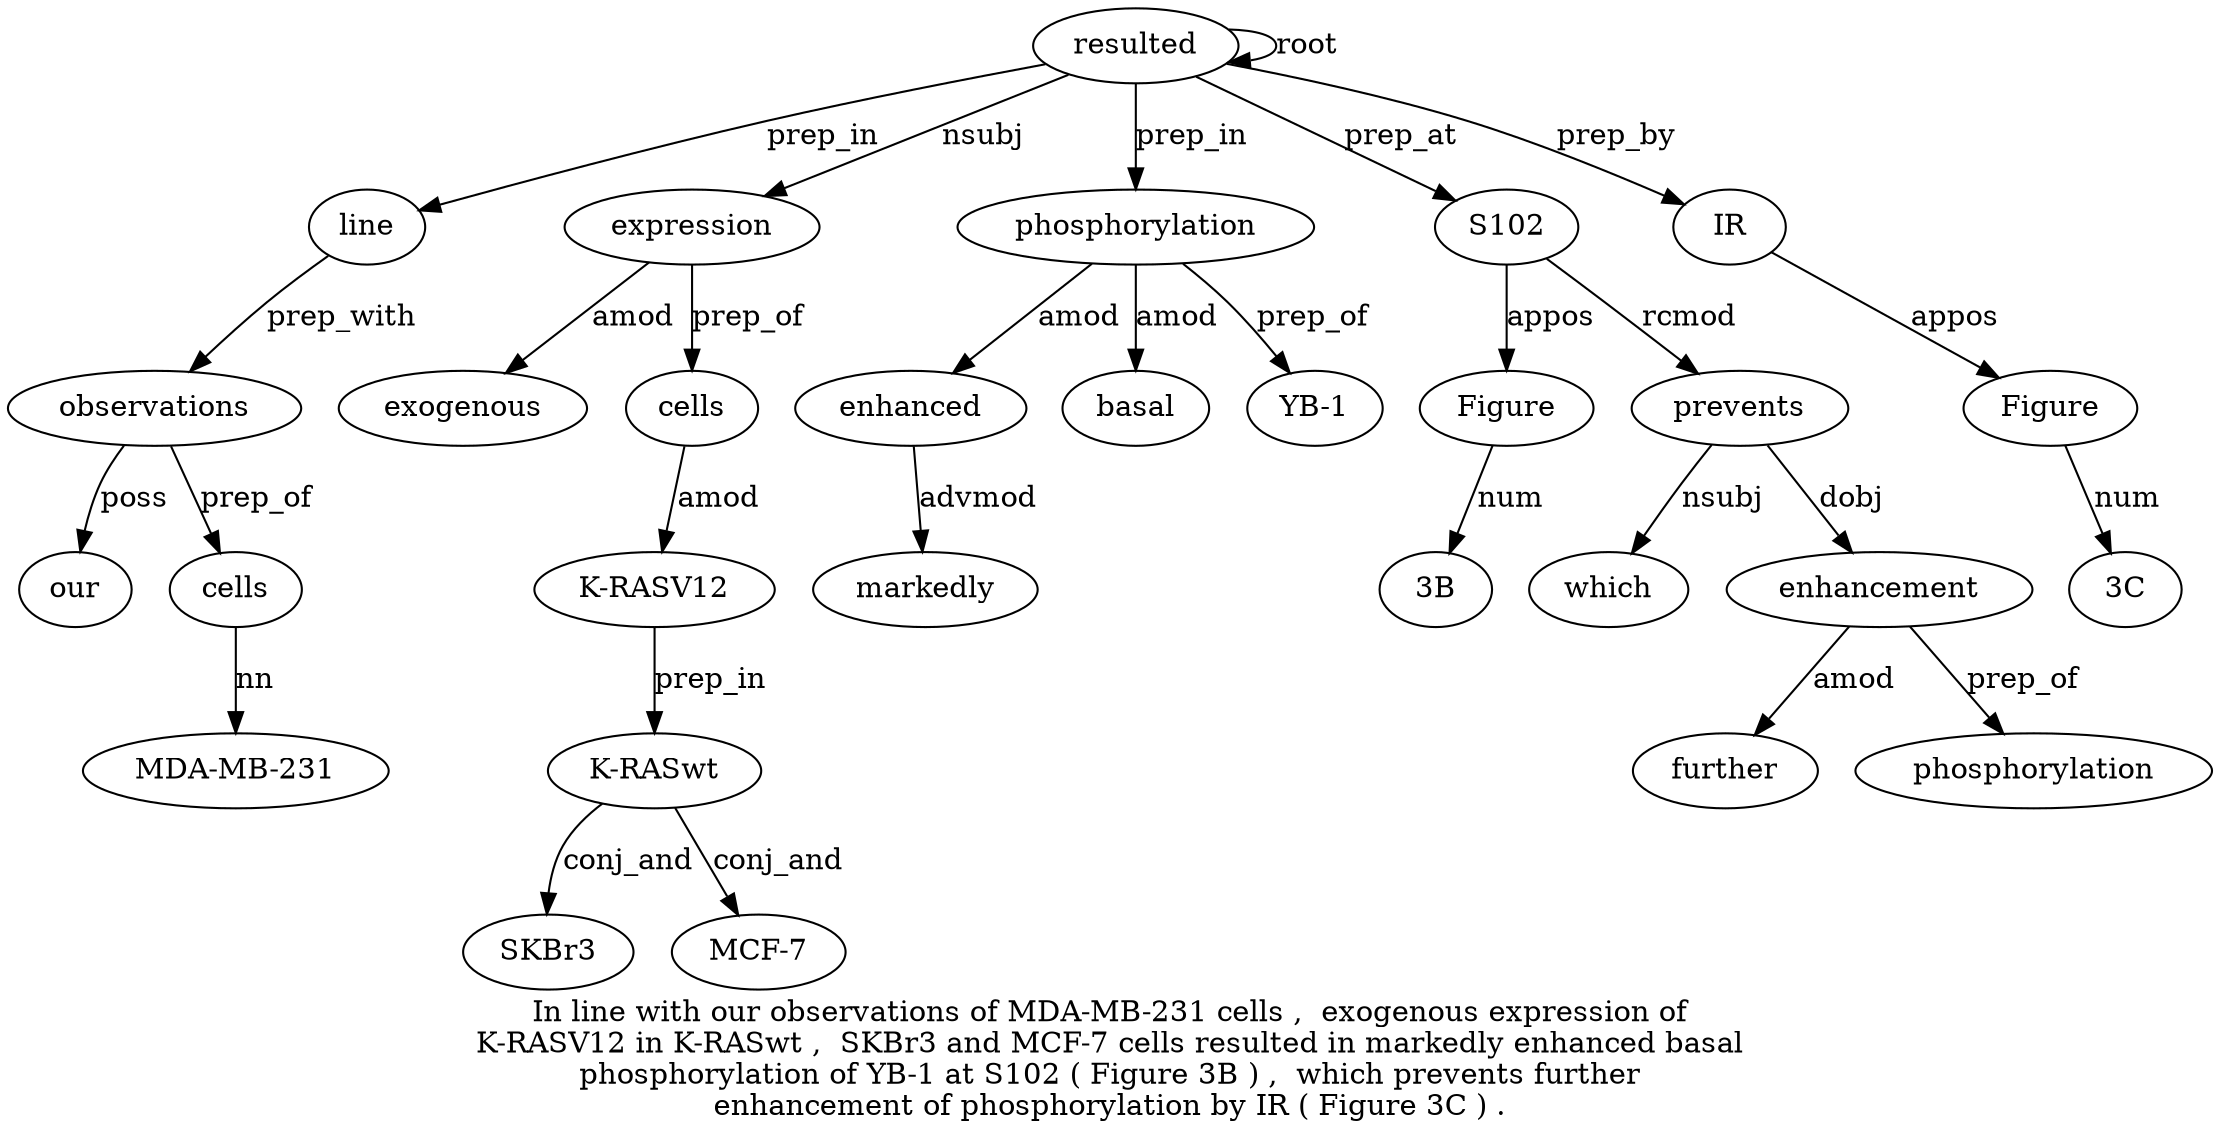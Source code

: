 digraph "In line with our observations of MDA-MB-231 cells ,  exogenous expression of K-RASV12 in K-RASwt ,  SKBr3 and MCF-7 cells resulted in markedly enhanced basal phosphorylation of YB-1 at S102 ( Figure 3B ) ,  which prevents further enhancement of phosphorylation by IR ( Figure 3C ) ." {
label="In line with our observations of MDA-MB-231 cells ,  exogenous expression of
K-RASV12 in K-RASwt ,  SKBr3 and MCF-7 cells resulted in markedly enhanced basal
phosphorylation of YB-1 at S102 ( Figure 3B ) ,  which prevents further
enhancement of phosphorylation by IR ( Figure 3C ) .";
resulted21 [style=filled, fillcolor=white, label=resulted];
line2 [style=filled, fillcolor=white, label=line];
resulted21 -> line2  [label=prep_in];
observations5 [style=filled, fillcolor=white, label=observations];
our4 [style=filled, fillcolor=white, label=our];
observations5 -> our4  [label=poss];
line2 -> observations5  [label=prep_with];
cells8 [style=filled, fillcolor=white, label=cells];
"MDA-MB-2317" [style=filled, fillcolor=white, label="MDA-MB-231"];
cells8 -> "MDA-MB-2317"  [label=nn];
observations5 -> cells8  [label=prep_of];
expression11 [style=filled, fillcolor=white, label=expression];
exogenous10 [style=filled, fillcolor=white, label=exogenous];
expression11 -> exogenous10  [label=amod];
resulted21 -> expression11  [label=nsubj];
cells20 [style=filled, fillcolor=white, label=cells];
"K-RASV123" [style=filled, fillcolor=white, label="K-RASV12"];
cells20 -> "K-RASV123"  [label=amod];
"K-RASwt15" [style=filled, fillcolor=white, label="K-RASwt"];
"K-RASV123" -> "K-RASwt15"  [label=prep_in];
SKBr317 [style=filled, fillcolor=white, label=SKBr3];
"K-RASwt15" -> SKBr317  [label=conj_and];
"MCF-719" [style=filled, fillcolor=white, label="MCF-7"];
"K-RASwt15" -> "MCF-719"  [label=conj_and];
expression11 -> cells20  [label=prep_of];
resulted21 -> resulted21  [label=root];
enhanced24 [style=filled, fillcolor=white, label=enhanced];
markedly23 [style=filled, fillcolor=white, label=markedly];
enhanced24 -> markedly23  [label=advmod];
phosphorylation26 [style=filled, fillcolor=white, label=phosphorylation];
phosphorylation26 -> enhanced24  [label=amod];
basal25 [style=filled, fillcolor=white, label=basal];
phosphorylation26 -> basal25  [label=amod];
resulted21 -> phosphorylation26  [label=prep_in];
"YB-128" [style=filled, fillcolor=white, label="YB-1"];
phosphorylation26 -> "YB-128"  [label=prep_of];
S1023 [style=filled, fillcolor=white, label=S102];
resulted21 -> S1023  [label=prep_at];
Figure32 [style=filled, fillcolor=white, label=Figure];
S1023 -> Figure32  [label=appos];
"3B" [style=filled, fillcolor=white, label="3B"];
Figure32 -> "3B"  [label=num];
prevents37 [style=filled, fillcolor=white, label=prevents];
which36 [style=filled, fillcolor=white, label=which];
prevents37 -> which36  [label=nsubj];
S1023 -> prevents37  [label=rcmod];
enhancement39 [style=filled, fillcolor=white, label=enhancement];
further38 [style=filled, fillcolor=white, label=further];
enhancement39 -> further38  [label=amod];
prevents37 -> enhancement39  [label=dobj];
phosphorylation41 [style=filled, fillcolor=white, label=phosphorylation];
enhancement39 -> phosphorylation41  [label=prep_of];
IR43 [style=filled, fillcolor=white, label=IR];
resulted21 -> IR43  [label=prep_by];
Figure45 [style=filled, fillcolor=white, label=Figure];
IR43 -> Figure45  [label=appos];
"3C46" [style=filled, fillcolor=white, label="3C"];
Figure45 -> "3C46"  [label=num];
}
